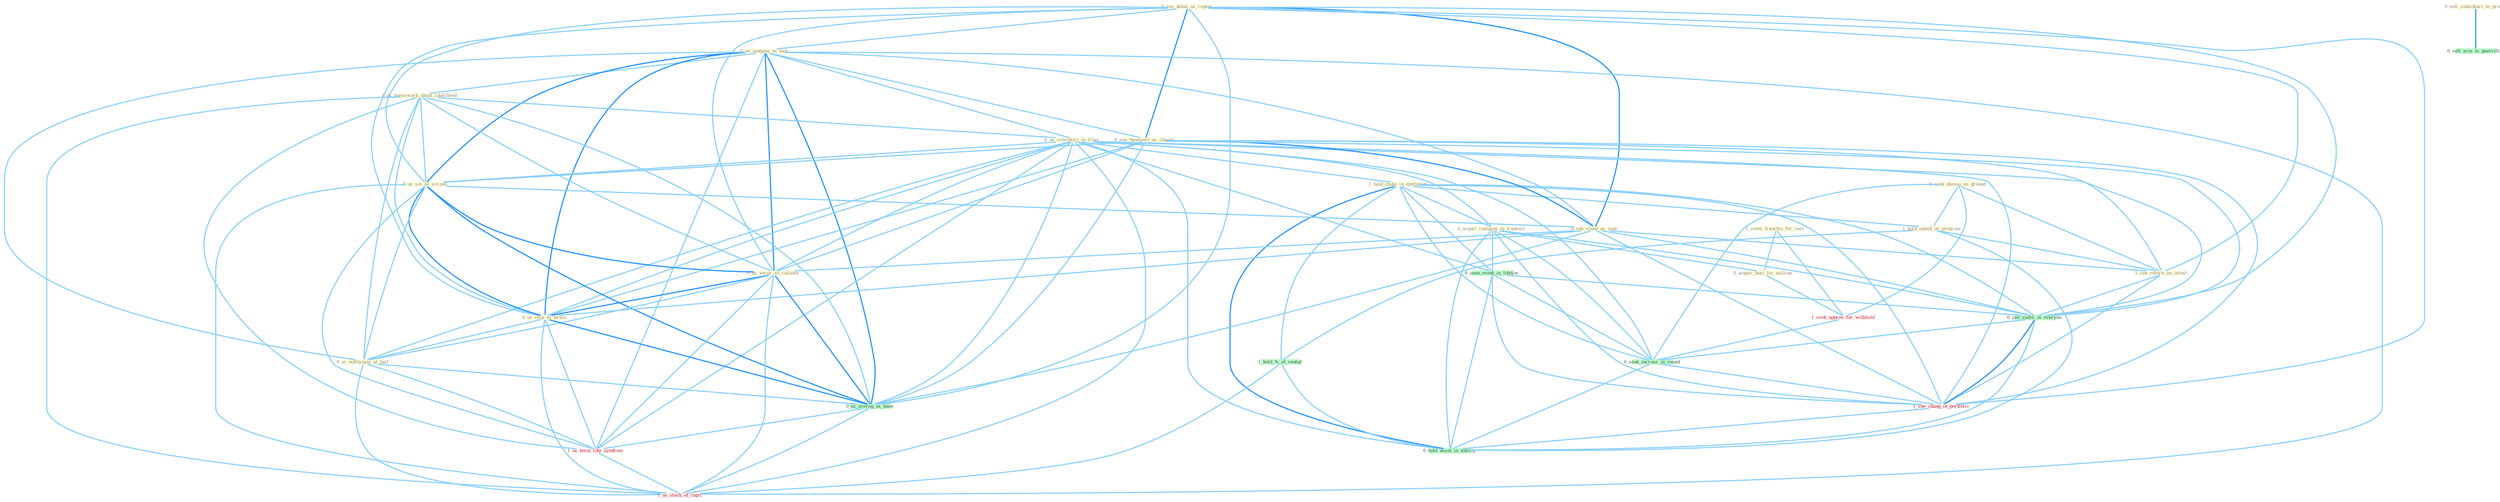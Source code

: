 Graph G{ 
    node
    [shape=polygon,style=filled,width=.5,height=.06,color="#BDFCC9",fixedsize=true,fontsize=4,
    fontcolor="#2f4f4f"];
    {node
    [color="#ffffe0", fontcolor="#8b7d6b"] "0_see_debat_as_repeat " "0_us_languag_as_tool " "0_sell_subsidiari_to_group " "1_us_guesswork_about_likelihood " "0_us_crocidolit_in_filter " "1_hold_stake_in_entitynam " "0_see_themselv_as_chaser " "0_acquir_compani_in_transact " "1_seem_franchis_for_seri " "0_us_set_as_screen " "0_seek_damag_on_ground " "0_see_stand_as_sign " "0_us_secur_as_collater " "0_us_chip_as_brain " "0_acquir_busi_for_million " "0_us_entitynam_at_half " "1_hold_spend_on_program " "1_see_return_on_invest "}
{node [color="#fff0f5", fontcolor="#b22222"] "1_us_term_like_syndrom " "1_seek_approv_for_withhold " "1_us_stock_of_capit " "1_see_chang_in_portfolio "}
edge [color="#B0E2FF"];

	"0_see_debat_as_repeat " -- "0_us_languag_as_tool " [w="1", color="#87cefa" ];
	"0_see_debat_as_repeat " -- "0_see_themselv_as_chaser " [w="2", color="#1e90ff" , len=0.8];
	"0_see_debat_as_repeat " -- "0_us_set_as_screen " [w="1", color="#87cefa" ];
	"0_see_debat_as_repeat " -- "0_see_stand_as_sign " [w="2", color="#1e90ff" , len=0.8];
	"0_see_debat_as_repeat " -- "0_us_secur_as_collater " [w="1", color="#87cefa" ];
	"0_see_debat_as_repeat " -- "0_us_chip_as_brain " [w="1", color="#87cefa" ];
	"0_see_debat_as_repeat " -- "1_see_return_on_invest " [w="1", color="#87cefa" ];
	"0_see_debat_as_repeat " -- "0_us_averag_as_base " [w="1", color="#87cefa" ];
	"0_see_debat_as_repeat " -- "0_see_vaniti_in_everyon " [w="1", color="#87cefa" ];
	"0_see_debat_as_repeat " -- "1_see_chang_in_portfolio " [w="1", color="#87cefa" ];
	"0_us_languag_as_tool " -- "1_us_guesswork_about_likelihood " [w="1", color="#87cefa" ];
	"0_us_languag_as_tool " -- "0_us_crocidolit_in_filter " [w="1", color="#87cefa" ];
	"0_us_languag_as_tool " -- "0_see_themselv_as_chaser " [w="1", color="#87cefa" ];
	"0_us_languag_as_tool " -- "0_us_set_as_screen " [w="2", color="#1e90ff" , len=0.8];
	"0_us_languag_as_tool " -- "0_see_stand_as_sign " [w="1", color="#87cefa" ];
	"0_us_languag_as_tool " -- "0_us_secur_as_collater " [w="2", color="#1e90ff" , len=0.8];
	"0_us_languag_as_tool " -- "0_us_chip_as_brain " [w="2", color="#1e90ff" , len=0.8];
	"0_us_languag_as_tool " -- "0_us_entitynam_at_half " [w="1", color="#87cefa" ];
	"0_us_languag_as_tool " -- "0_us_averag_as_base " [w="2", color="#1e90ff" , len=0.8];
	"0_us_languag_as_tool " -- "1_us_term_like_syndrom " [w="1", color="#87cefa" ];
	"0_us_languag_as_tool " -- "1_us_stock_of_capit " [w="1", color="#87cefa" ];
	"0_sell_subsidiari_to_group " -- "0_sell_arm_to_guerrilla " [w="2", color="#1e90ff" , len=0.8];
	"1_us_guesswork_about_likelihood " -- "0_us_crocidolit_in_filter " [w="1", color="#87cefa" ];
	"1_us_guesswork_about_likelihood " -- "0_us_set_as_screen " [w="1", color="#87cefa" ];
	"1_us_guesswork_about_likelihood " -- "0_us_secur_as_collater " [w="1", color="#87cefa" ];
	"1_us_guesswork_about_likelihood " -- "0_us_chip_as_brain " [w="1", color="#87cefa" ];
	"1_us_guesswork_about_likelihood " -- "0_us_entitynam_at_half " [w="1", color="#87cefa" ];
	"1_us_guesswork_about_likelihood " -- "0_us_averag_as_base " [w="1", color="#87cefa" ];
	"1_us_guesswork_about_likelihood " -- "1_us_term_like_syndrom " [w="1", color="#87cefa" ];
	"1_us_guesswork_about_likelihood " -- "1_us_stock_of_capit " [w="1", color="#87cefa" ];
	"0_us_crocidolit_in_filter " -- "1_hold_stake_in_entitynam " [w="1", color="#87cefa" ];
	"0_us_crocidolit_in_filter " -- "0_acquir_compani_in_transact " [w="1", color="#87cefa" ];
	"0_us_crocidolit_in_filter " -- "0_us_set_as_screen " [w="1", color="#87cefa" ];
	"0_us_crocidolit_in_filter " -- "0_us_secur_as_collater " [w="1", color="#87cefa" ];
	"0_us_crocidolit_in_filter " -- "0_us_chip_as_brain " [w="1", color="#87cefa" ];
	"0_us_crocidolit_in_filter " -- "0_us_entitynam_at_half " [w="1", color="#87cefa" ];
	"0_us_crocidolit_in_filter " -- "0_seen_event_in_lifetim " [w="1", color="#87cefa" ];
	"0_us_crocidolit_in_filter " -- "0_us_averag_as_base " [w="1", color="#87cefa" ];
	"0_us_crocidolit_in_filter " -- "1_us_term_like_syndrom " [w="1", color="#87cefa" ];
	"0_us_crocidolit_in_filter " -- "0_see_vaniti_in_everyon " [w="1", color="#87cefa" ];
	"0_us_crocidolit_in_filter " -- "0_seek_increas_in_round " [w="1", color="#87cefa" ];
	"0_us_crocidolit_in_filter " -- "1_us_stock_of_capit " [w="1", color="#87cefa" ];
	"0_us_crocidolit_in_filter " -- "1_see_chang_in_portfolio " [w="1", color="#87cefa" ];
	"0_us_crocidolit_in_filter " -- "0_hold_asset_in_anticip " [w="1", color="#87cefa" ];
	"1_hold_stake_in_entitynam " -- "0_acquir_compani_in_transact " [w="1", color="#87cefa" ];
	"1_hold_stake_in_entitynam " -- "1_hold_spend_on_program " [w="1", color="#87cefa" ];
	"1_hold_stake_in_entitynam " -- "0_seen_event_in_lifetim " [w="1", color="#87cefa" ];
	"1_hold_stake_in_entitynam " -- "1_hold_%_of_ventur " [w="1", color="#87cefa" ];
	"1_hold_stake_in_entitynam " -- "0_see_vaniti_in_everyon " [w="1", color="#87cefa" ];
	"1_hold_stake_in_entitynam " -- "0_seek_increas_in_round " [w="1", color="#87cefa" ];
	"1_hold_stake_in_entitynam " -- "1_see_chang_in_portfolio " [w="1", color="#87cefa" ];
	"1_hold_stake_in_entitynam " -- "0_hold_asset_in_anticip " [w="2", color="#1e90ff" , len=0.8];
	"0_see_themselv_as_chaser " -- "0_us_set_as_screen " [w="1", color="#87cefa" ];
	"0_see_themselv_as_chaser " -- "0_see_stand_as_sign " [w="2", color="#1e90ff" , len=0.8];
	"0_see_themselv_as_chaser " -- "0_us_secur_as_collater " [w="1", color="#87cefa" ];
	"0_see_themselv_as_chaser " -- "0_us_chip_as_brain " [w="1", color="#87cefa" ];
	"0_see_themselv_as_chaser " -- "1_see_return_on_invest " [w="1", color="#87cefa" ];
	"0_see_themselv_as_chaser " -- "0_us_averag_as_base " [w="1", color="#87cefa" ];
	"0_see_themselv_as_chaser " -- "0_see_vaniti_in_everyon " [w="1", color="#87cefa" ];
	"0_see_themselv_as_chaser " -- "1_see_chang_in_portfolio " [w="1", color="#87cefa" ];
	"0_acquir_compani_in_transact " -- "0_acquir_busi_for_million " [w="1", color="#87cefa" ];
	"0_acquir_compani_in_transact " -- "0_seen_event_in_lifetim " [w="1", color="#87cefa" ];
	"0_acquir_compani_in_transact " -- "0_see_vaniti_in_everyon " [w="1", color="#87cefa" ];
	"0_acquir_compani_in_transact " -- "0_seek_increas_in_round " [w="1", color="#87cefa" ];
	"0_acquir_compani_in_transact " -- "1_see_chang_in_portfolio " [w="1", color="#87cefa" ];
	"0_acquir_compani_in_transact " -- "0_hold_asset_in_anticip " [w="1", color="#87cefa" ];
	"1_seem_franchis_for_seri " -- "0_acquir_busi_for_million " [w="1", color="#87cefa" ];
	"1_seem_franchis_for_seri " -- "1_seek_approv_for_withhold " [w="1", color="#87cefa" ];
	"0_us_set_as_screen " -- "0_see_stand_as_sign " [w="1", color="#87cefa" ];
	"0_us_set_as_screen " -- "0_us_secur_as_collater " [w="2", color="#1e90ff" , len=0.8];
	"0_us_set_as_screen " -- "0_us_chip_as_brain " [w="2", color="#1e90ff" , len=0.8];
	"0_us_set_as_screen " -- "0_us_entitynam_at_half " [w="1", color="#87cefa" ];
	"0_us_set_as_screen " -- "0_us_averag_as_base " [w="2", color="#1e90ff" , len=0.8];
	"0_us_set_as_screen " -- "1_us_term_like_syndrom " [w="1", color="#87cefa" ];
	"0_us_set_as_screen " -- "1_us_stock_of_capit " [w="1", color="#87cefa" ];
	"0_seek_damag_on_ground " -- "1_hold_spend_on_program " [w="1", color="#87cefa" ];
	"0_seek_damag_on_ground " -- "1_see_return_on_invest " [w="1", color="#87cefa" ];
	"0_seek_damag_on_ground " -- "1_seek_approv_for_withhold " [w="1", color="#87cefa" ];
	"0_seek_damag_on_ground " -- "0_seek_increas_in_round " [w="1", color="#87cefa" ];
	"0_see_stand_as_sign " -- "0_us_secur_as_collater " [w="1", color="#87cefa" ];
	"0_see_stand_as_sign " -- "0_us_chip_as_brain " [w="1", color="#87cefa" ];
	"0_see_stand_as_sign " -- "1_see_return_on_invest " [w="1", color="#87cefa" ];
	"0_see_stand_as_sign " -- "0_us_averag_as_base " [w="1", color="#87cefa" ];
	"0_see_stand_as_sign " -- "0_see_vaniti_in_everyon " [w="1", color="#87cefa" ];
	"0_see_stand_as_sign " -- "1_see_chang_in_portfolio " [w="1", color="#87cefa" ];
	"0_us_secur_as_collater " -- "0_us_chip_as_brain " [w="2", color="#1e90ff" , len=0.8];
	"0_us_secur_as_collater " -- "0_us_entitynam_at_half " [w="1", color="#87cefa" ];
	"0_us_secur_as_collater " -- "0_us_averag_as_base " [w="2", color="#1e90ff" , len=0.8];
	"0_us_secur_as_collater " -- "1_us_term_like_syndrom " [w="1", color="#87cefa" ];
	"0_us_secur_as_collater " -- "1_us_stock_of_capit " [w="1", color="#87cefa" ];
	"0_us_chip_as_brain " -- "0_us_entitynam_at_half " [w="1", color="#87cefa" ];
	"0_us_chip_as_brain " -- "0_us_averag_as_base " [w="2", color="#1e90ff" , len=0.8];
	"0_us_chip_as_brain " -- "1_us_term_like_syndrom " [w="1", color="#87cefa" ];
	"0_us_chip_as_brain " -- "1_us_stock_of_capit " [w="1", color="#87cefa" ];
	"0_acquir_busi_for_million " -- "1_seek_approv_for_withhold " [w="1", color="#87cefa" ];
	"0_us_entitynam_at_half " -- "0_us_averag_as_base " [w="1", color="#87cefa" ];
	"0_us_entitynam_at_half " -- "1_us_term_like_syndrom " [w="1", color="#87cefa" ];
	"0_us_entitynam_at_half " -- "1_us_stock_of_capit " [w="1", color="#87cefa" ];
	"1_hold_spend_on_program " -- "1_see_return_on_invest " [w="1", color="#87cefa" ];
	"1_hold_spend_on_program " -- "1_hold_%_of_ventur " [w="1", color="#87cefa" ];
	"1_hold_spend_on_program " -- "0_hold_asset_in_anticip " [w="1", color="#87cefa" ];
	"1_see_return_on_invest " -- "0_see_vaniti_in_everyon " [w="1", color="#87cefa" ];
	"1_see_return_on_invest " -- "1_see_chang_in_portfolio " [w="1", color="#87cefa" ];
	"0_seen_event_in_lifetim " -- "0_see_vaniti_in_everyon " [w="1", color="#87cefa" ];
	"0_seen_event_in_lifetim " -- "0_seek_increas_in_round " [w="1", color="#87cefa" ];
	"0_seen_event_in_lifetim " -- "1_see_chang_in_portfolio " [w="1", color="#87cefa" ];
	"0_seen_event_in_lifetim " -- "0_hold_asset_in_anticip " [w="1", color="#87cefa" ];
	"0_us_averag_as_base " -- "1_us_term_like_syndrom " [w="1", color="#87cefa" ];
	"0_us_averag_as_base " -- "1_us_stock_of_capit " [w="1", color="#87cefa" ];
	"1_us_term_like_syndrom " -- "1_us_stock_of_capit " [w="1", color="#87cefa" ];
	"1_seek_approv_for_withhold " -- "0_seek_increas_in_round " [w="1", color="#87cefa" ];
	"1_hold_%_of_ventur " -- "1_us_stock_of_capit " [w="1", color="#87cefa" ];
	"1_hold_%_of_ventur " -- "0_hold_asset_in_anticip " [w="1", color="#87cefa" ];
	"0_see_vaniti_in_everyon " -- "0_seek_increas_in_round " [w="1", color="#87cefa" ];
	"0_see_vaniti_in_everyon " -- "1_see_chang_in_portfolio " [w="2", color="#1e90ff" , len=0.8];
	"0_see_vaniti_in_everyon " -- "0_hold_asset_in_anticip " [w="1", color="#87cefa" ];
	"0_seek_increas_in_round " -- "1_see_chang_in_portfolio " [w="1", color="#87cefa" ];
	"0_seek_increas_in_round " -- "0_hold_asset_in_anticip " [w="1", color="#87cefa" ];
	"1_see_chang_in_portfolio " -- "0_hold_asset_in_anticip " [w="1", color="#87cefa" ];
}
